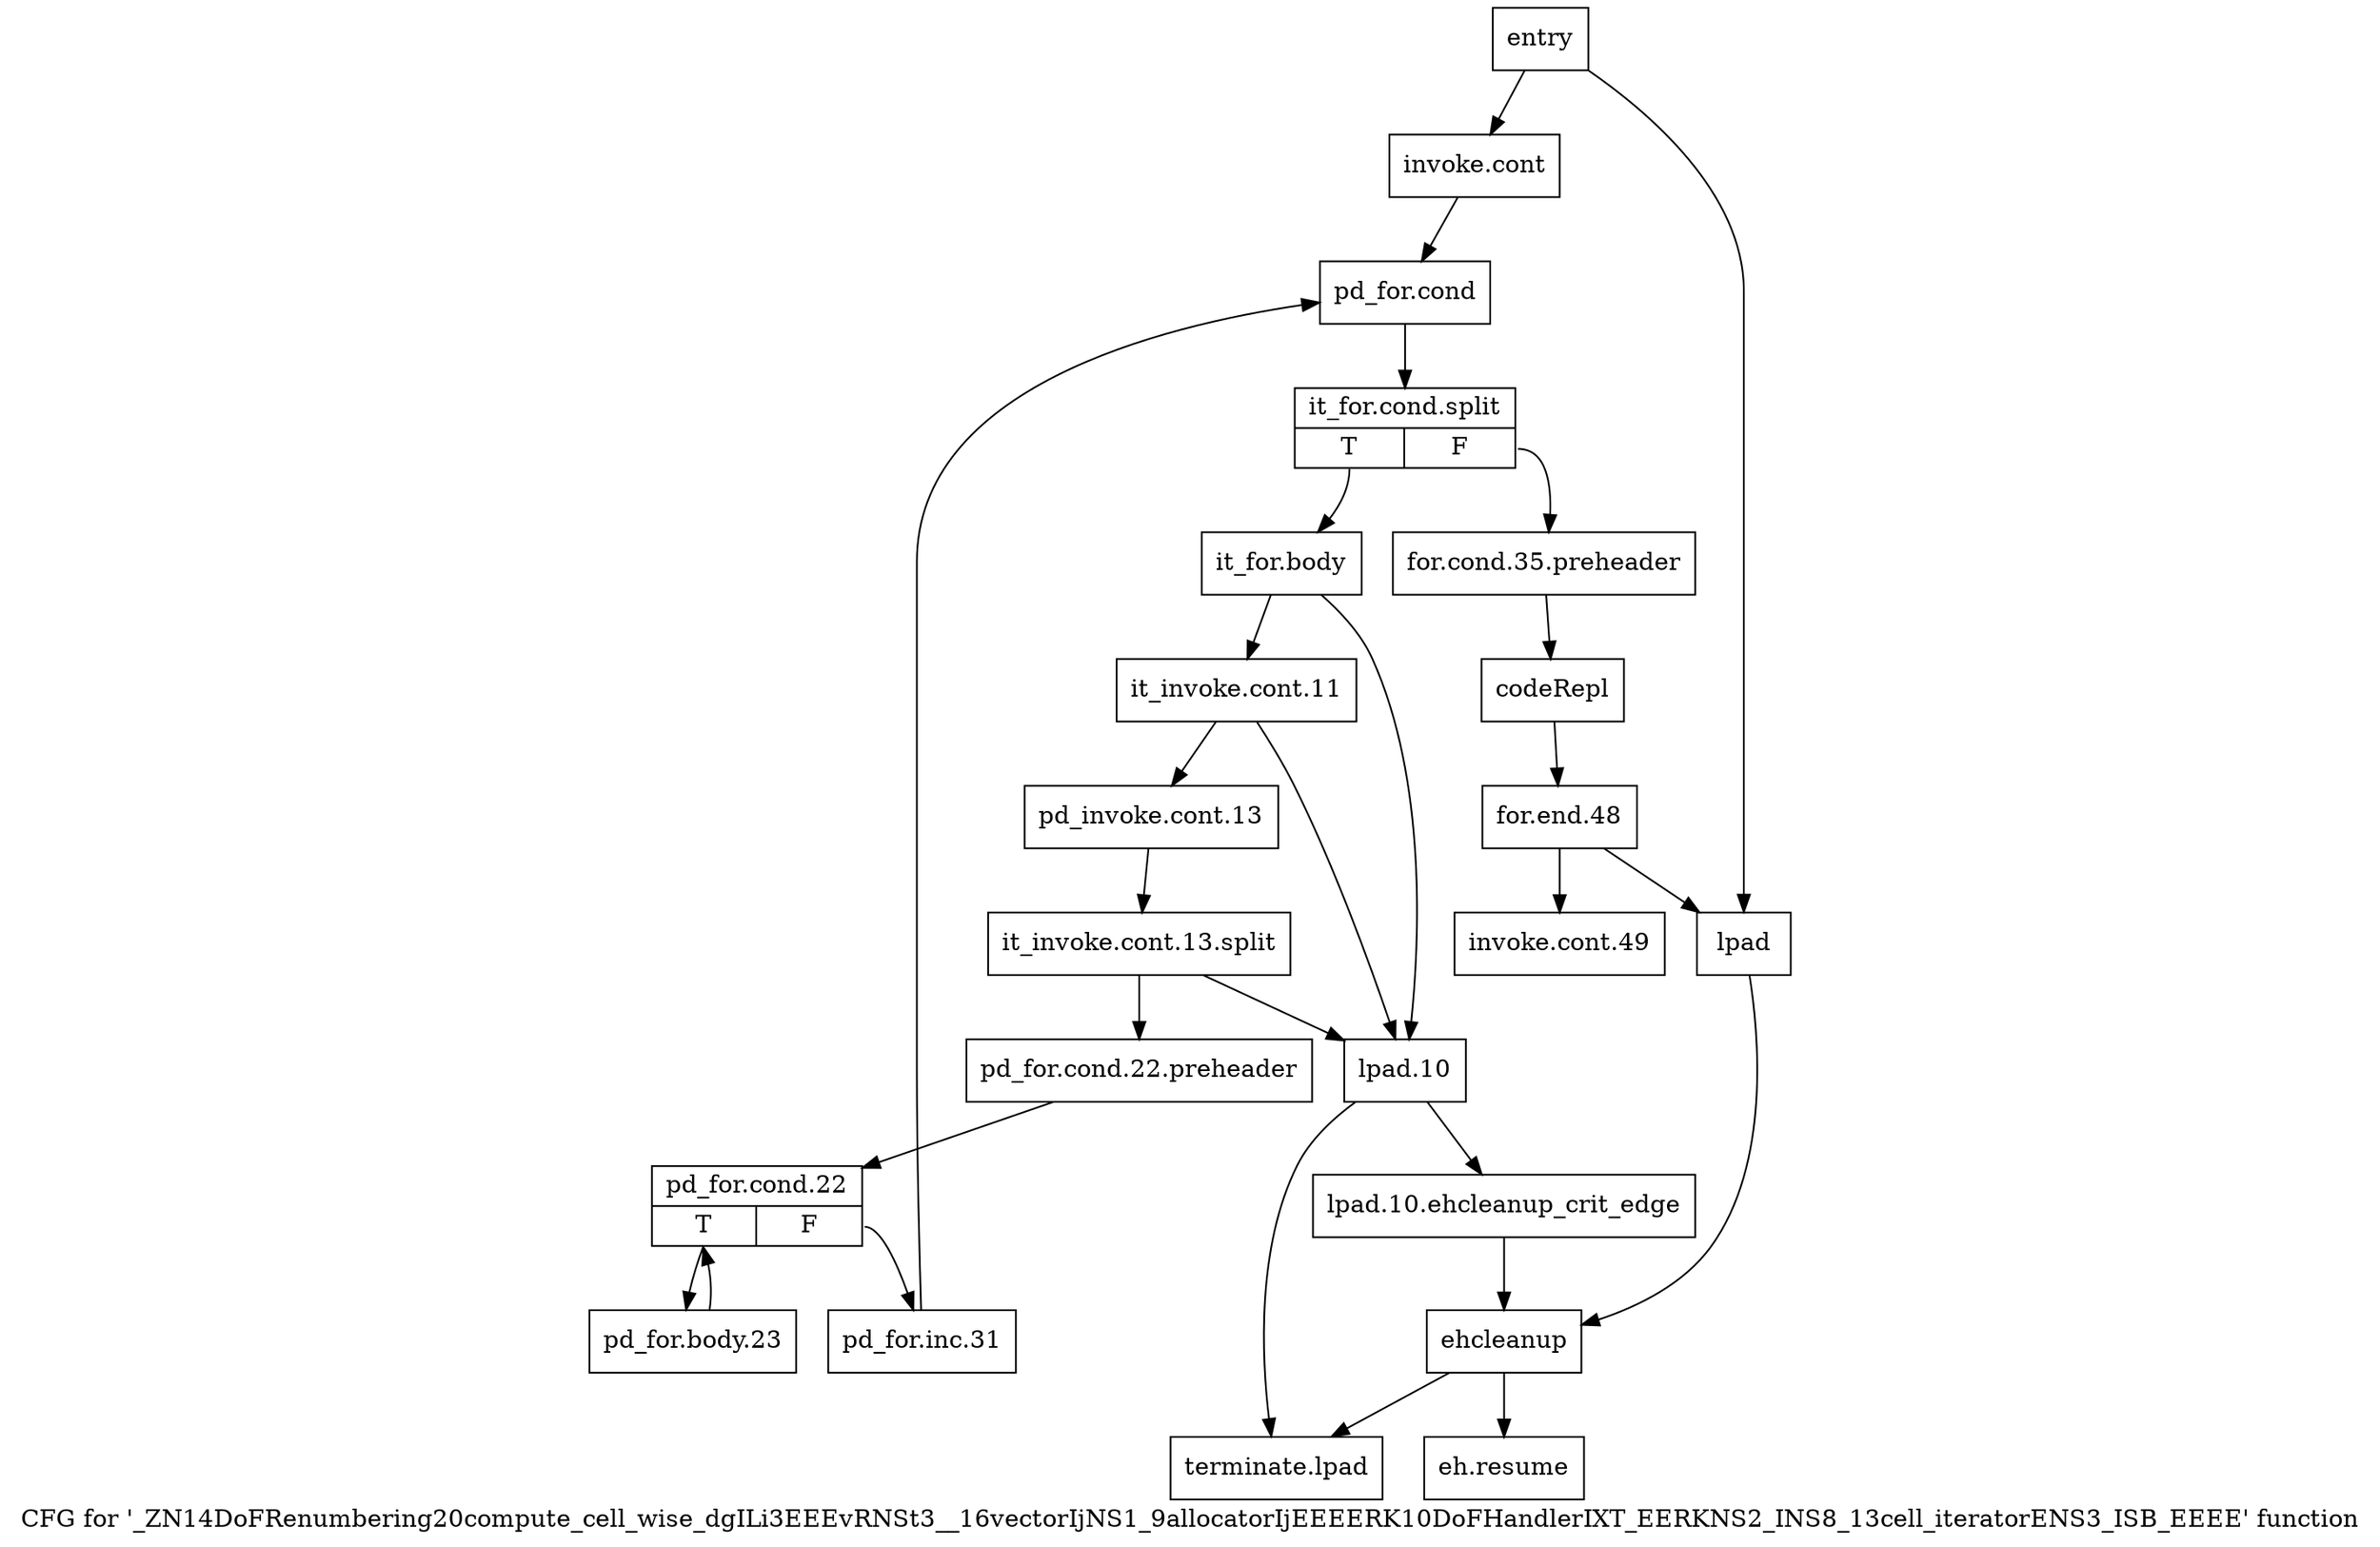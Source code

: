 digraph "CFG for '_ZN14DoFRenumbering20compute_cell_wise_dgILi3EEEvRNSt3__16vectorIjNS1_9allocatorIjEEEERK10DoFHandlerIXT_EERKNS2_INS8_13cell_iteratorENS3_ISB_EEEE' function" {
	label="CFG for '_ZN14DoFRenumbering20compute_cell_wise_dgILi3EEEvRNSt3__16vectorIjNS1_9allocatorIjEEEERK10DoFHandlerIXT_EERKNS2_INS8_13cell_iteratorENS3_ISB_EEEE' function";

	Node0x447baa0 [shape=record,label="{entry}"];
	Node0x447baa0 -> Node0x447bf60;
	Node0x447baa0 -> Node0x447c230;
	Node0x447bf60 [shape=record,label="{invoke.cont}"];
	Node0x447bf60 -> Node0x447bfb0;
	Node0x447bfb0 [shape=record,label="{pd_for.cond}"];
	Node0x447bfb0 -> Node0x9ac7d60;
	Node0x9ac7d60 [shape=record,label="{it_for.cond.split|{<s0>T|<s1>F}}"];
	Node0x9ac7d60:s0 -> Node0x447c050;
	Node0x9ac7d60:s1 -> Node0x447c000;
	Node0x447c000 [shape=record,label="{for.cond.35.preheader}"];
	Node0x447c000 -> Node0x447c370;
	Node0x447c050 [shape=record,label="{it_for.body}"];
	Node0x447c050 -> Node0x447c0a0;
	Node0x447c050 -> Node0x447c280;
	Node0x447c0a0 [shape=record,label="{it_invoke.cont.11}"];
	Node0x447c0a0 -> Node0x447c0f0;
	Node0x447c0a0 -> Node0x447c280;
	Node0x447c0f0 [shape=record,label="{pd_invoke.cont.13}"];
	Node0x447c0f0 -> Node0x9ae6530;
	Node0x9ae6530 [shape=record,label="{it_invoke.cont.13.split}"];
	Node0x9ae6530 -> Node0x447c140;
	Node0x9ae6530 -> Node0x447c280;
	Node0x447c140 [shape=record,label="{pd_for.cond.22.preheader}"];
	Node0x447c140 -> Node0x447c190;
	Node0x447c190 [shape=record,label="{pd_for.cond.22|{<s0>T|<s1>F}}"];
	Node0x447c190:s0 -> Node0x447c1e0;
	Node0x447c190:s1 -> Node0x447c320;
	Node0x447c1e0 [shape=record,label="{pd_for.body.23}"];
	Node0x447c1e0 -> Node0x447c190;
	Node0x447c230 [shape=record,label="{lpad}"];
	Node0x447c230 -> Node0x447c460;
	Node0x447c280 [shape=record,label="{lpad.10}"];
	Node0x447c280 -> Node0x447c2d0;
	Node0x447c280 -> Node0x447c500;
	Node0x447c2d0 [shape=record,label="{lpad.10.ehcleanup_crit_edge}"];
	Node0x447c2d0 -> Node0x447c460;
	Node0x447c320 [shape=record,label="{pd_for.inc.31}"];
	Node0x447c320 -> Node0x447bfb0;
	Node0x447c370 [shape=record,label="{codeRepl}"];
	Node0x447c370 -> Node0x447c3c0;
	Node0x447c3c0 [shape=record,label="{for.end.48}"];
	Node0x447c3c0 -> Node0x447c410;
	Node0x447c3c0 -> Node0x447c230;
	Node0x447c410 [shape=record,label="{invoke.cont.49}"];
	Node0x447c460 [shape=record,label="{ehcleanup}"];
	Node0x447c460 -> Node0x447c4b0;
	Node0x447c460 -> Node0x447c500;
	Node0x447c4b0 [shape=record,label="{eh.resume}"];
	Node0x447c500 [shape=record,label="{terminate.lpad}"];
}
